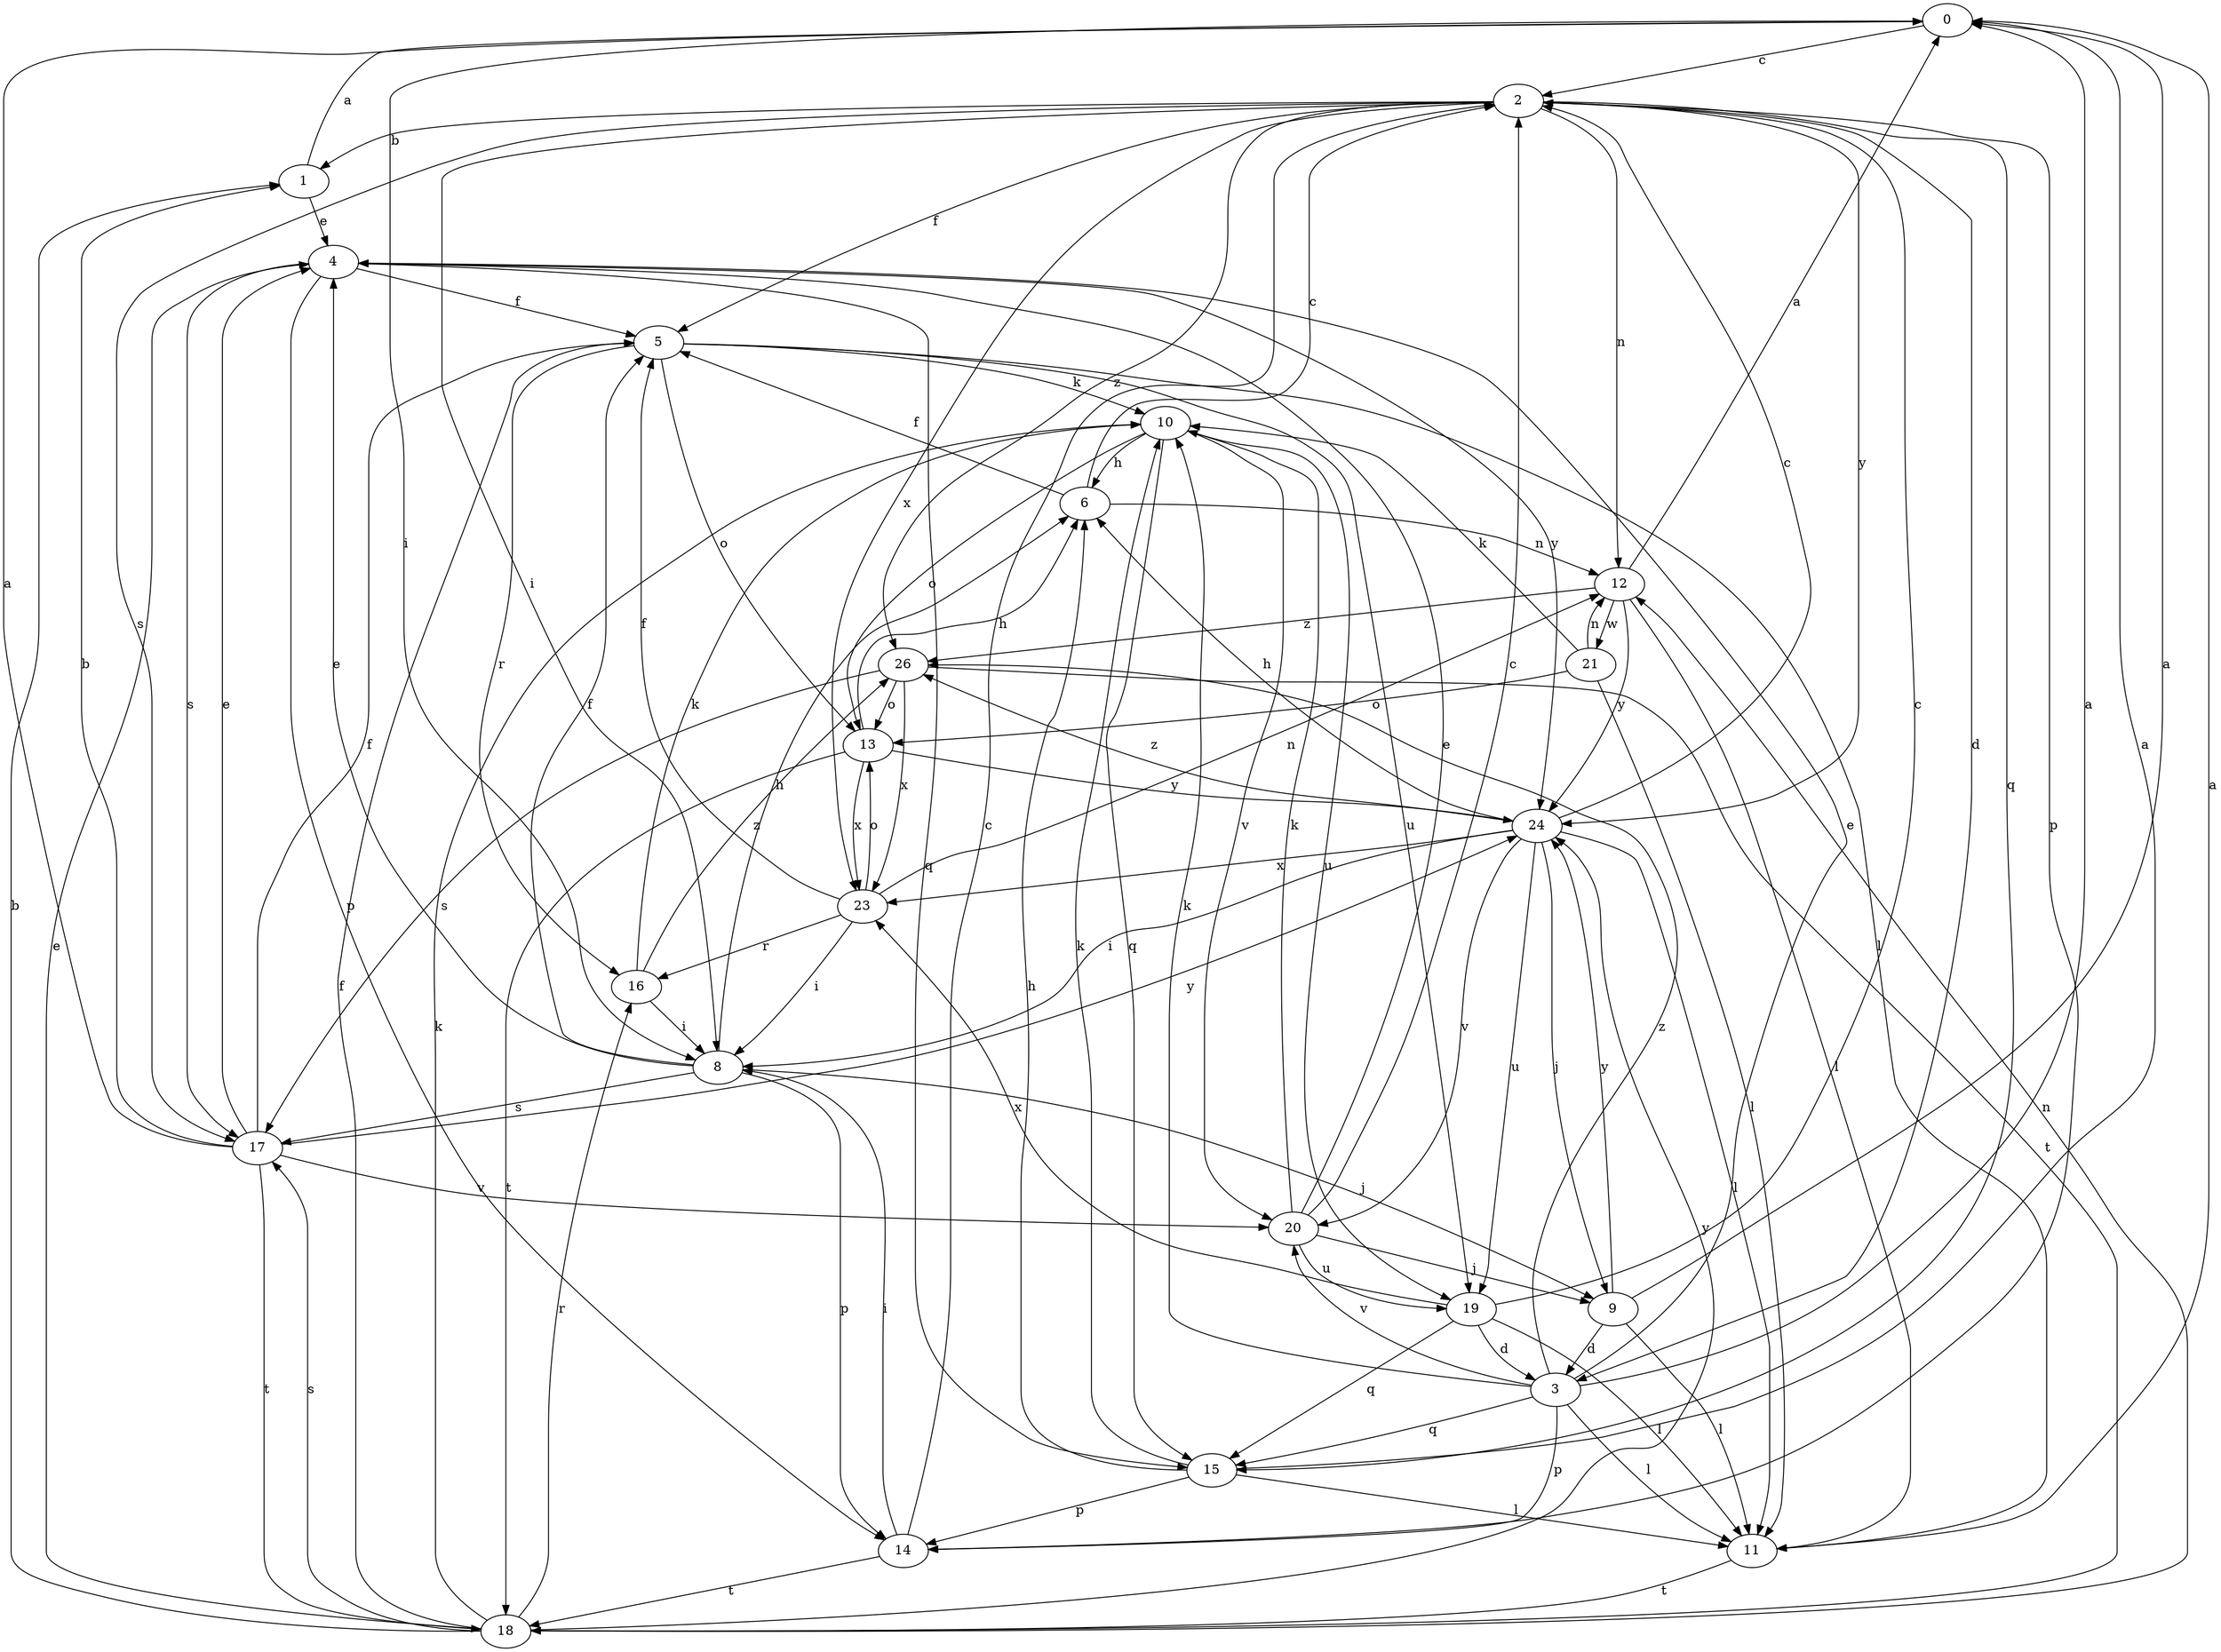 strict digraph  {
0;
1;
2;
3;
4;
5;
6;
8;
9;
10;
11;
12;
13;
14;
15;
16;
17;
18;
19;
20;
21;
23;
24;
26;
0 -> 2  [label=c];
0 -> 8  [label=i];
1 -> 0  [label=a];
1 -> 4  [label=e];
2 -> 1  [label=b];
2 -> 3  [label=d];
2 -> 5  [label=f];
2 -> 8  [label=i];
2 -> 12  [label=n];
2 -> 14  [label=p];
2 -> 15  [label=q];
2 -> 17  [label=s];
2 -> 23  [label=x];
2 -> 24  [label=y];
2 -> 26  [label=z];
3 -> 0  [label=a];
3 -> 4  [label=e];
3 -> 10  [label=k];
3 -> 11  [label=l];
3 -> 14  [label=p];
3 -> 15  [label=q];
3 -> 20  [label=v];
3 -> 26  [label=z];
4 -> 5  [label=f];
4 -> 14  [label=p];
4 -> 15  [label=q];
4 -> 17  [label=s];
4 -> 24  [label=y];
5 -> 10  [label=k];
5 -> 11  [label=l];
5 -> 13  [label=o];
5 -> 16  [label=r];
5 -> 19  [label=u];
6 -> 2  [label=c];
6 -> 5  [label=f];
6 -> 12  [label=n];
8 -> 4  [label=e];
8 -> 5  [label=f];
8 -> 6  [label=h];
8 -> 9  [label=j];
8 -> 14  [label=p];
8 -> 17  [label=s];
9 -> 0  [label=a];
9 -> 3  [label=d];
9 -> 11  [label=l];
9 -> 24  [label=y];
10 -> 6  [label=h];
10 -> 13  [label=o];
10 -> 15  [label=q];
10 -> 19  [label=u];
10 -> 20  [label=v];
11 -> 0  [label=a];
11 -> 18  [label=t];
12 -> 0  [label=a];
12 -> 11  [label=l];
12 -> 21  [label=w];
12 -> 24  [label=y];
12 -> 26  [label=z];
13 -> 6  [label=h];
13 -> 18  [label=t];
13 -> 23  [label=x];
13 -> 24  [label=y];
14 -> 2  [label=c];
14 -> 8  [label=i];
14 -> 18  [label=t];
15 -> 0  [label=a];
15 -> 6  [label=h];
15 -> 10  [label=k];
15 -> 11  [label=l];
15 -> 14  [label=p];
16 -> 8  [label=i];
16 -> 10  [label=k];
16 -> 26  [label=z];
17 -> 0  [label=a];
17 -> 1  [label=b];
17 -> 4  [label=e];
17 -> 5  [label=f];
17 -> 18  [label=t];
17 -> 20  [label=v];
17 -> 24  [label=y];
18 -> 1  [label=b];
18 -> 4  [label=e];
18 -> 5  [label=f];
18 -> 10  [label=k];
18 -> 12  [label=n];
18 -> 16  [label=r];
18 -> 17  [label=s];
18 -> 24  [label=y];
19 -> 2  [label=c];
19 -> 3  [label=d];
19 -> 11  [label=l];
19 -> 15  [label=q];
19 -> 23  [label=x];
20 -> 2  [label=c];
20 -> 4  [label=e];
20 -> 9  [label=j];
20 -> 10  [label=k];
20 -> 19  [label=u];
21 -> 10  [label=k];
21 -> 11  [label=l];
21 -> 12  [label=n];
21 -> 13  [label=o];
23 -> 5  [label=f];
23 -> 8  [label=i];
23 -> 12  [label=n];
23 -> 13  [label=o];
23 -> 16  [label=r];
24 -> 2  [label=c];
24 -> 6  [label=h];
24 -> 8  [label=i];
24 -> 9  [label=j];
24 -> 11  [label=l];
24 -> 19  [label=u];
24 -> 20  [label=v];
24 -> 23  [label=x];
24 -> 26  [label=z];
26 -> 13  [label=o];
26 -> 17  [label=s];
26 -> 18  [label=t];
26 -> 23  [label=x];
}
